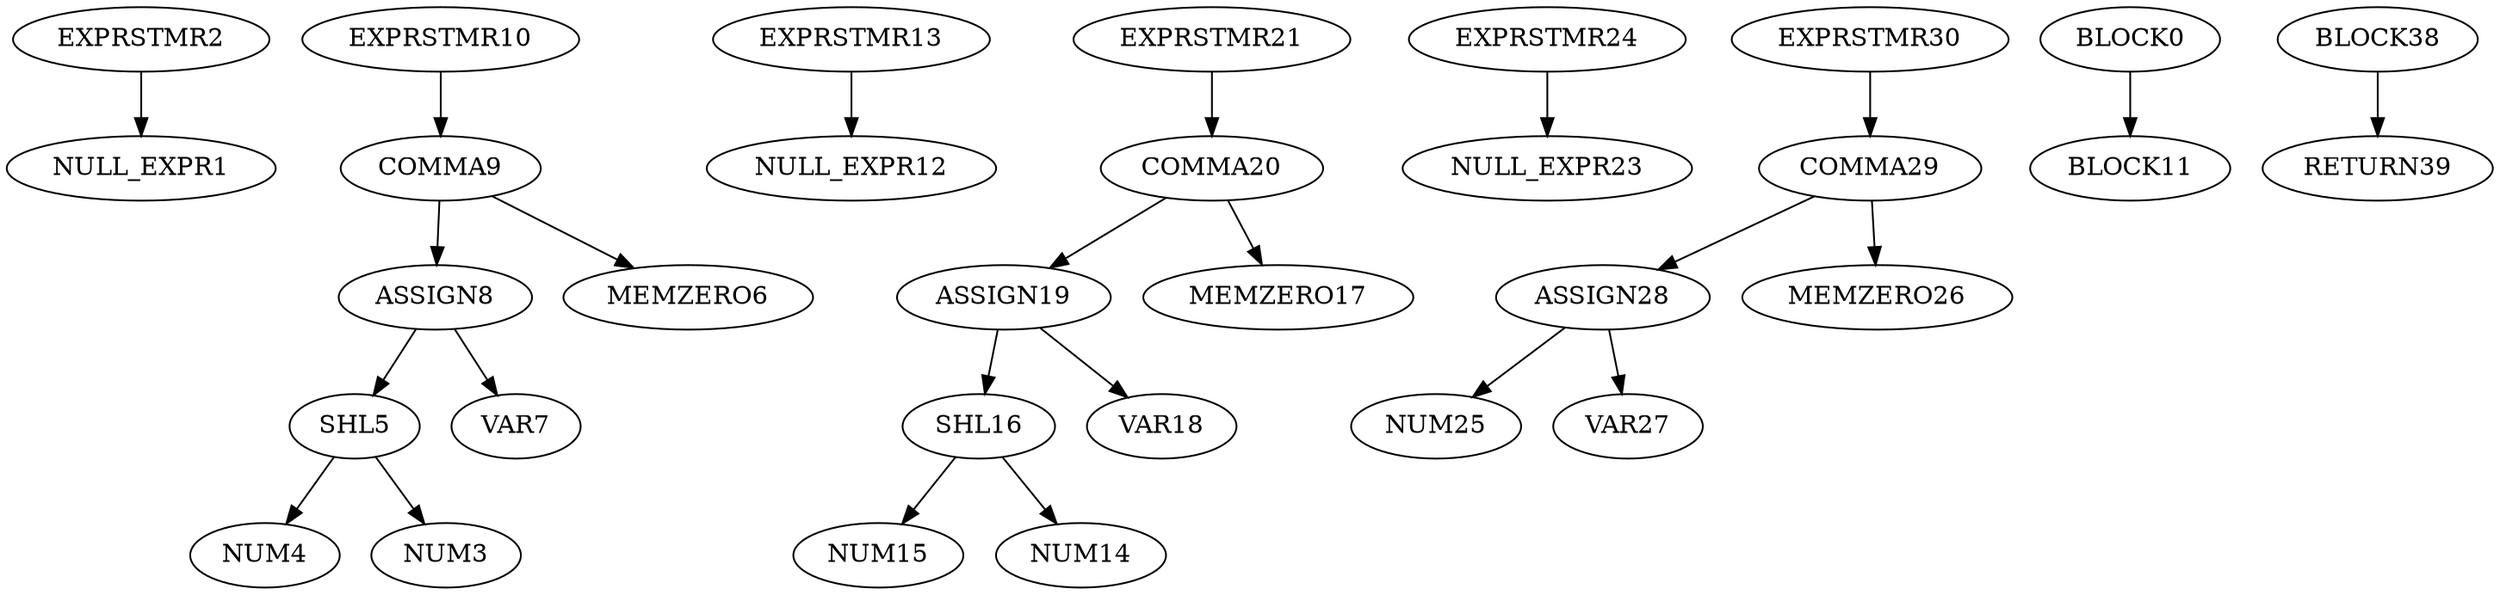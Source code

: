 digraph A { 
EXPRSTMR2 -> NULL_EXPR1
SHL5 -> NUM4
SHL5 -> NUM3
ASSIGN8 -> SHL5
ASSIGN8 -> VAR7
COMMA9 -> ASSIGN8
COMMA9 -> MEMZERO6
EXPRSTMR10 -> COMMA9
EXPRSTMR13 -> NULL_EXPR12
SHL16 -> NUM15
SHL16 -> NUM14
ASSIGN19 -> SHL16
ASSIGN19 -> VAR18
COMMA20 -> ASSIGN19
COMMA20 -> MEMZERO17
EXPRSTMR21 -> COMMA20
EXPRSTMR24 -> NULL_EXPR23
ASSIGN28 -> NUM25
ASSIGN28 -> VAR27
COMMA29 -> ASSIGN28
COMMA29 -> MEMZERO26
EXPRSTMR30 -> COMMA29
BLOCK0 -> BLOCK11
BLOCK38 -> RETURN39
}
